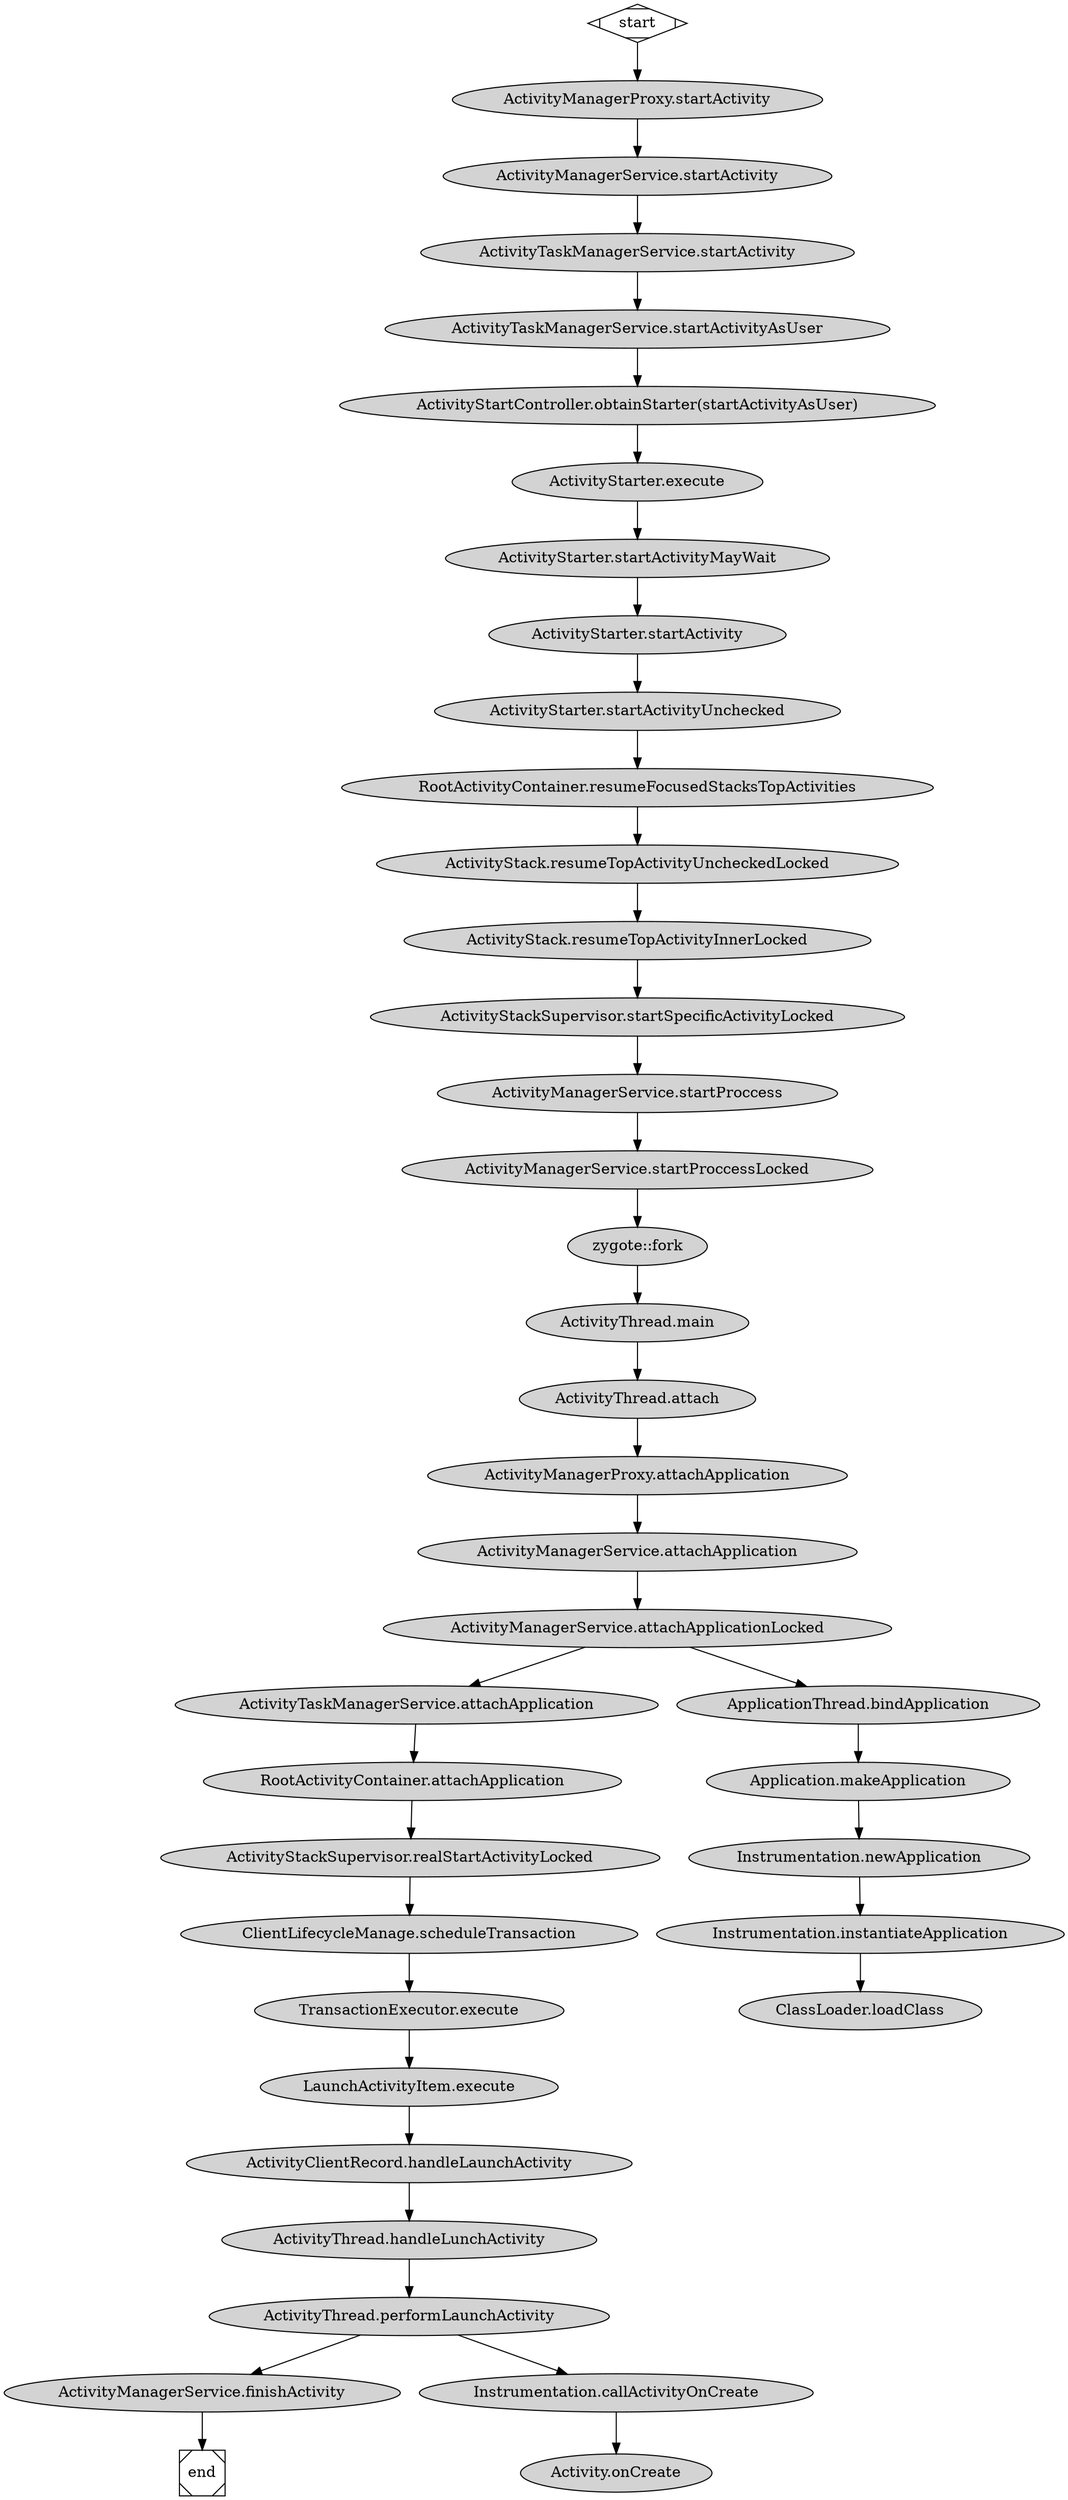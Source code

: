 digraph ActivityStart {

  subgraph Launcher {
    node [style=filled];
    color = blue;
    label = "Launcher";

    a1[label="ActivityManagerProxy.startActivity"]
  }

  subgraph system_server {
    node [style=filled];
    color = lightgrey;
    label = "system_server";

    b1[label="ActivityManagerService.startActivity"]
    b2[label="ActivityTaskManagerService.startActivity"]
    b3[label="ActivityTaskManagerService.startActivityAsUser"]
    b4[label="ActivityStartController.obtainStarter(startActivityAsUser)"]
    b5[label="ActivityStarter.execute"]
    b6[label="ActivityStarter.startActivityMayWait"]
    b7[label="ActivityStarter.startActivity"]
    b8[label="ActivityStarter.startActivityUnchecked"]
    b9[label="RootActivityContainer.resumeFocusedStacksTopActivities"]
    b10[label="ActivityStack.resumeTopActivityUncheckedLocked"]
    b11[label="ActivityStack.resumeTopActivityInnerLocked"]
    b12[label="ActivityStackSupervisor.startSpecificActivityLocked"]
    b13[label="ActivityManagerService.startProccess"]
    b14[label="ActivityManagerService.startProccessLocked"]

    b1->b2->b3->b4->b5->b6->b7->b8->b9->b10->b11->b12->b13->b14;

    b15[label="ActivityManagerService.attachApplication"]
    b16[label="ActivityManagerService.attachApplicationLocked"]

    b15->b16;

    b17[label="ActivityTaskManagerService.attachApplication"]
    b18[label="RootActivityContainer.attachApplication"]
    b19[label="ActivityStackSupervisor.realStartActivityLocked"]
    b20[label="ClientLifecycleManage.scheduleTransaction"]
    b21[label="TransactionExecutor.execute"]
    b22[label="LaunchActivityItem.execute"]
    b23[label="ActivityClientRecord.handleLaunchActivity"]

    b16->b17->b18->b19->b20->b21->b22->b23;

    b24[label="ActivityManagerService.finishActivity"]
  }

  subgraph zygote {
    node [style=filled];
    color = lightgrey;
    label = "zygote";

    c1[label="zygote::fork"]
  }

  subgraph AppMainThread {
    node [style=filled];
    color = lightgrey;

    d1[label="ActivityThread.main"]
    d2[label="ActivityThread.attach"]
    d3[label="ActivityManagerProxy.attachApplication"]

    d4[label="ApplicationThread.bindApplication"]
    d5[label="Application.makeApplication"]
    d6[label="Instrumentation.newApplication"]
    d7[label="Instrumentation.instantiateApplication"]
    d8[label="ClassLoader.loadClass"]

    d9[label="ActivityThread.handleLunchActivity"]
    d10[label="ActivityThread.performLaunchActivity"]
    d11[label="Instrumentation.callActivityOnCreate"]
    d12[label="Activity.onCreate"]

    d1 -> d2 -> d3;
    d4 -> d5 -> d6 -> d7 -> d8;
    d9 -> d10 -> d11 -> d12;
  }

  start -> a1;
  a1 -> b1;
  b14 -> c1;
  c1 -> d1;
  d3 -> b15;
  b16 -> d4;
  b23 -> d9;
  d10 -> b24;
  b24 -> end;

  start [shape=Mdiamond];
  end [shape=Msquare];
}